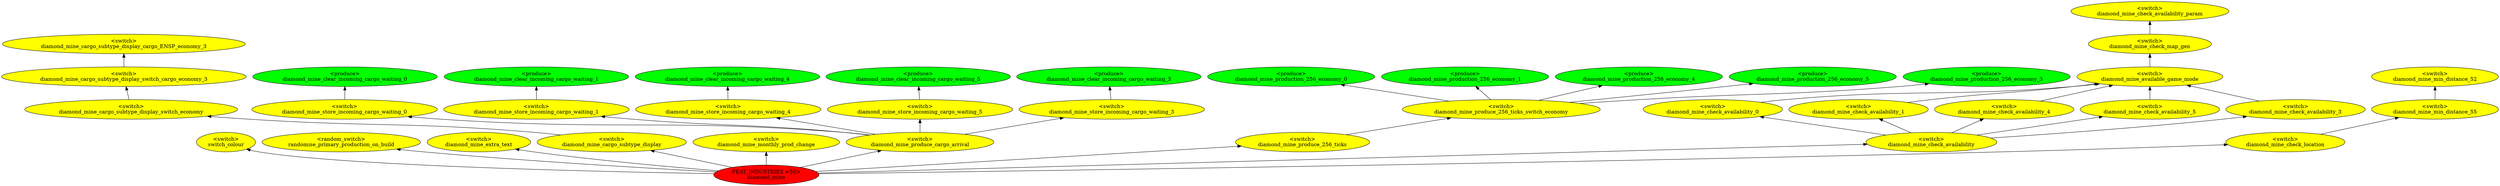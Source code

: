 digraph {
rankdir="BT"
switch_colour [fillcolor=yellow style="filled" label="<switch>\nswitch_colour"]
randomise_primary_production_on_build [fillcolor=yellow style="filled" label="<random_switch>\nrandomise_primary_production_on_build"]
diamond_mine_extra_text [fillcolor=yellow style="filled" label="<switch>\ndiamond_mine_extra_text"]
diamond_mine_cargo_subtype_display_cargo_ENSP_economy_3 [fillcolor=yellow style="filled" label="<switch>\ndiamond_mine_cargo_subtype_display_cargo_ENSP_economy_3"]
diamond_mine_cargo_subtype_display_switch_cargo_economy_3 [fillcolor=yellow style="filled" label="<switch>\ndiamond_mine_cargo_subtype_display_switch_cargo_economy_3"]
diamond_mine_cargo_subtype_display_switch_economy [fillcolor=yellow style="filled" label="<switch>\ndiamond_mine_cargo_subtype_display_switch_economy"]
diamond_mine_cargo_subtype_display [fillcolor=yellow style="filled" label="<switch>\ndiamond_mine_cargo_subtype_display"]
diamond_mine_monthly_prod_change [fillcolor=yellow style="filled" label="<switch>\ndiamond_mine_monthly_prod_change"]
diamond_mine_clear_incoming_cargo_waiting_0 [fillcolor=green style="filled" label="<produce>\ndiamond_mine_clear_incoming_cargo_waiting_0"]
diamond_mine_store_incoming_cargo_waiting_0 [fillcolor=yellow style="filled" label="<switch>\ndiamond_mine_store_incoming_cargo_waiting_0"]
diamond_mine_clear_incoming_cargo_waiting_1 [fillcolor=green style="filled" label="<produce>\ndiamond_mine_clear_incoming_cargo_waiting_1"]
diamond_mine_store_incoming_cargo_waiting_1 [fillcolor=yellow style="filled" label="<switch>\ndiamond_mine_store_incoming_cargo_waiting_1"]
diamond_mine_clear_incoming_cargo_waiting_4 [fillcolor=green style="filled" label="<produce>\ndiamond_mine_clear_incoming_cargo_waiting_4"]
diamond_mine_store_incoming_cargo_waiting_4 [fillcolor=yellow style="filled" label="<switch>\ndiamond_mine_store_incoming_cargo_waiting_4"]
diamond_mine_clear_incoming_cargo_waiting_5 [fillcolor=green style="filled" label="<produce>\ndiamond_mine_clear_incoming_cargo_waiting_5"]
diamond_mine_store_incoming_cargo_waiting_5 [fillcolor=yellow style="filled" label="<switch>\ndiamond_mine_store_incoming_cargo_waiting_5"]
diamond_mine_clear_incoming_cargo_waiting_3 [fillcolor=green style="filled" label="<produce>\ndiamond_mine_clear_incoming_cargo_waiting_3"]
diamond_mine_store_incoming_cargo_waiting_3 [fillcolor=yellow style="filled" label="<switch>\ndiamond_mine_store_incoming_cargo_waiting_3"]
diamond_mine_produce_cargo_arrival [fillcolor=yellow style="filled" label="<switch>\ndiamond_mine_produce_cargo_arrival"]
diamond_mine_production_256_economy_0 [fillcolor=green style="filled" label="<produce>\ndiamond_mine_production_256_economy_0"]
diamond_mine_production_256_economy_1 [fillcolor=green style="filled" label="<produce>\ndiamond_mine_production_256_economy_1"]
diamond_mine_production_256_economy_4 [fillcolor=green style="filled" label="<produce>\ndiamond_mine_production_256_economy_4"]
diamond_mine_production_256_economy_5 [fillcolor=green style="filled" label="<produce>\ndiamond_mine_production_256_economy_5"]
diamond_mine_production_256_economy_3 [fillcolor=green style="filled" label="<produce>\ndiamond_mine_production_256_economy_3"]
diamond_mine_produce_256_ticks_switch_economy [fillcolor=yellow style="filled" label="<switch>\ndiamond_mine_produce_256_ticks_switch_economy"]
diamond_mine_produce_256_ticks [fillcolor=yellow style="filled" label="<switch>\ndiamond_mine_produce_256_ticks"]
diamond_mine_check_availability_param [fillcolor=yellow style="filled" label="<switch>\ndiamond_mine_check_availability_param"]
diamond_mine_check_map_gen [fillcolor=yellow style="filled" label="<switch>\ndiamond_mine_check_map_gen"]
diamond_mine_available_game_mode [fillcolor=yellow style="filled" label="<switch>\ndiamond_mine_available_game_mode"]
diamond_mine_check_availability_0 [fillcolor=yellow style="filled" label="<switch>\ndiamond_mine_check_availability_0"]
diamond_mine_check_availability_1 [fillcolor=yellow style="filled" label="<switch>\ndiamond_mine_check_availability_1"]
diamond_mine_check_availability_4 [fillcolor=yellow style="filled" label="<switch>\ndiamond_mine_check_availability_4"]
diamond_mine_check_availability_5 [fillcolor=yellow style="filled" label="<switch>\ndiamond_mine_check_availability_5"]
diamond_mine_check_availability_3 [fillcolor=yellow style="filled" label="<switch>\ndiamond_mine_check_availability_3"]
diamond_mine_check_availability [fillcolor=yellow style="filled" label="<switch>\ndiamond_mine_check_availability"]
diamond_mine_min_distance_52 [fillcolor=yellow style="filled" label="<switch>\ndiamond_mine_min_distance_52"]
diamond_mine_min_distance_55 [fillcolor=yellow style="filled" label="<switch>\ndiamond_mine_min_distance_55"]
diamond_mine_check_location [fillcolor=yellow style="filled" label="<switch>\ndiamond_mine_check_location"]
diamond_mine [fillcolor=red style="filled" label="FEAT_INDUSTRIES <55>\ndiamond_mine"]
diamond_mine_check_availability->diamond_mine_check_availability_5
diamond_mine_produce_cargo_arrival->diamond_mine_store_incoming_cargo_waiting_3
diamond_mine_check_availability->diamond_mine_check_availability_1
diamond_mine_check_availability->diamond_mine_check_availability_4
diamond_mine_produce_256_ticks_switch_economy->diamond_mine_production_256_economy_0
diamond_mine_check_location->diamond_mine_min_distance_55
diamond_mine_store_incoming_cargo_waiting_5->diamond_mine_clear_incoming_cargo_waiting_5
diamond_mine_store_incoming_cargo_waiting_3->diamond_mine_clear_incoming_cargo_waiting_3
diamond_mine_produce_cargo_arrival->diamond_mine_store_incoming_cargo_waiting_4
diamond_mine_produce_cargo_arrival->diamond_mine_store_incoming_cargo_waiting_5
diamond_mine->diamond_mine_extra_text
diamond_mine_produce_256_ticks_switch_economy->diamond_mine_production_256_economy_5
diamond_mine_produce_cargo_arrival->diamond_mine_store_incoming_cargo_waiting_0
diamond_mine_produce_256_ticks_switch_economy->diamond_mine_production_256_economy_4
diamond_mine_produce_256_ticks_switch_economy->diamond_mine_production_256_economy_1
diamond_mine_check_availability_4->diamond_mine_available_game_mode
diamond_mine_store_incoming_cargo_waiting_4->diamond_mine_clear_incoming_cargo_waiting_4
diamond_mine_check_availability_5->diamond_mine_available_game_mode
diamond_mine->randomise_primary_production_on_build
diamond_mine_min_distance_55->diamond_mine_min_distance_52
diamond_mine_available_game_mode->diamond_mine_check_map_gen
diamond_mine_check_availability_1->diamond_mine_available_game_mode
diamond_mine_check_availability->diamond_mine_check_availability_3
diamond_mine_check_availability_0->diamond_mine_available_game_mode
diamond_mine->diamond_mine_monthly_prod_change
diamond_mine_produce_256_ticks_switch_economy->diamond_mine_production_256_economy_3
diamond_mine->diamond_mine_cargo_subtype_display
diamond_mine->diamond_mine_produce_cargo_arrival
diamond_mine->diamond_mine_produce_256_ticks
diamond_mine_produce_256_ticks->diamond_mine_produce_256_ticks_switch_economy
diamond_mine_store_incoming_cargo_waiting_1->diamond_mine_clear_incoming_cargo_waiting_1
diamond_mine_cargo_subtype_display->diamond_mine_cargo_subtype_display_switch_economy
diamond_mine->switch_colour
diamond_mine_cargo_subtype_display_switch_economy->diamond_mine_cargo_subtype_display_switch_cargo_economy_3
diamond_mine_check_availability->diamond_mine_check_availability_0
diamond_mine_store_incoming_cargo_waiting_0->diamond_mine_clear_incoming_cargo_waiting_0
diamond_mine_produce_cargo_arrival->diamond_mine_store_incoming_cargo_waiting_1
diamond_mine_check_availability_3->diamond_mine_available_game_mode
diamond_mine->diamond_mine_check_availability
diamond_mine_cargo_subtype_display_switch_cargo_economy_3->diamond_mine_cargo_subtype_display_cargo_ENSP_economy_3
diamond_mine->diamond_mine_check_location
diamond_mine_check_map_gen->diamond_mine_check_availability_param
}
